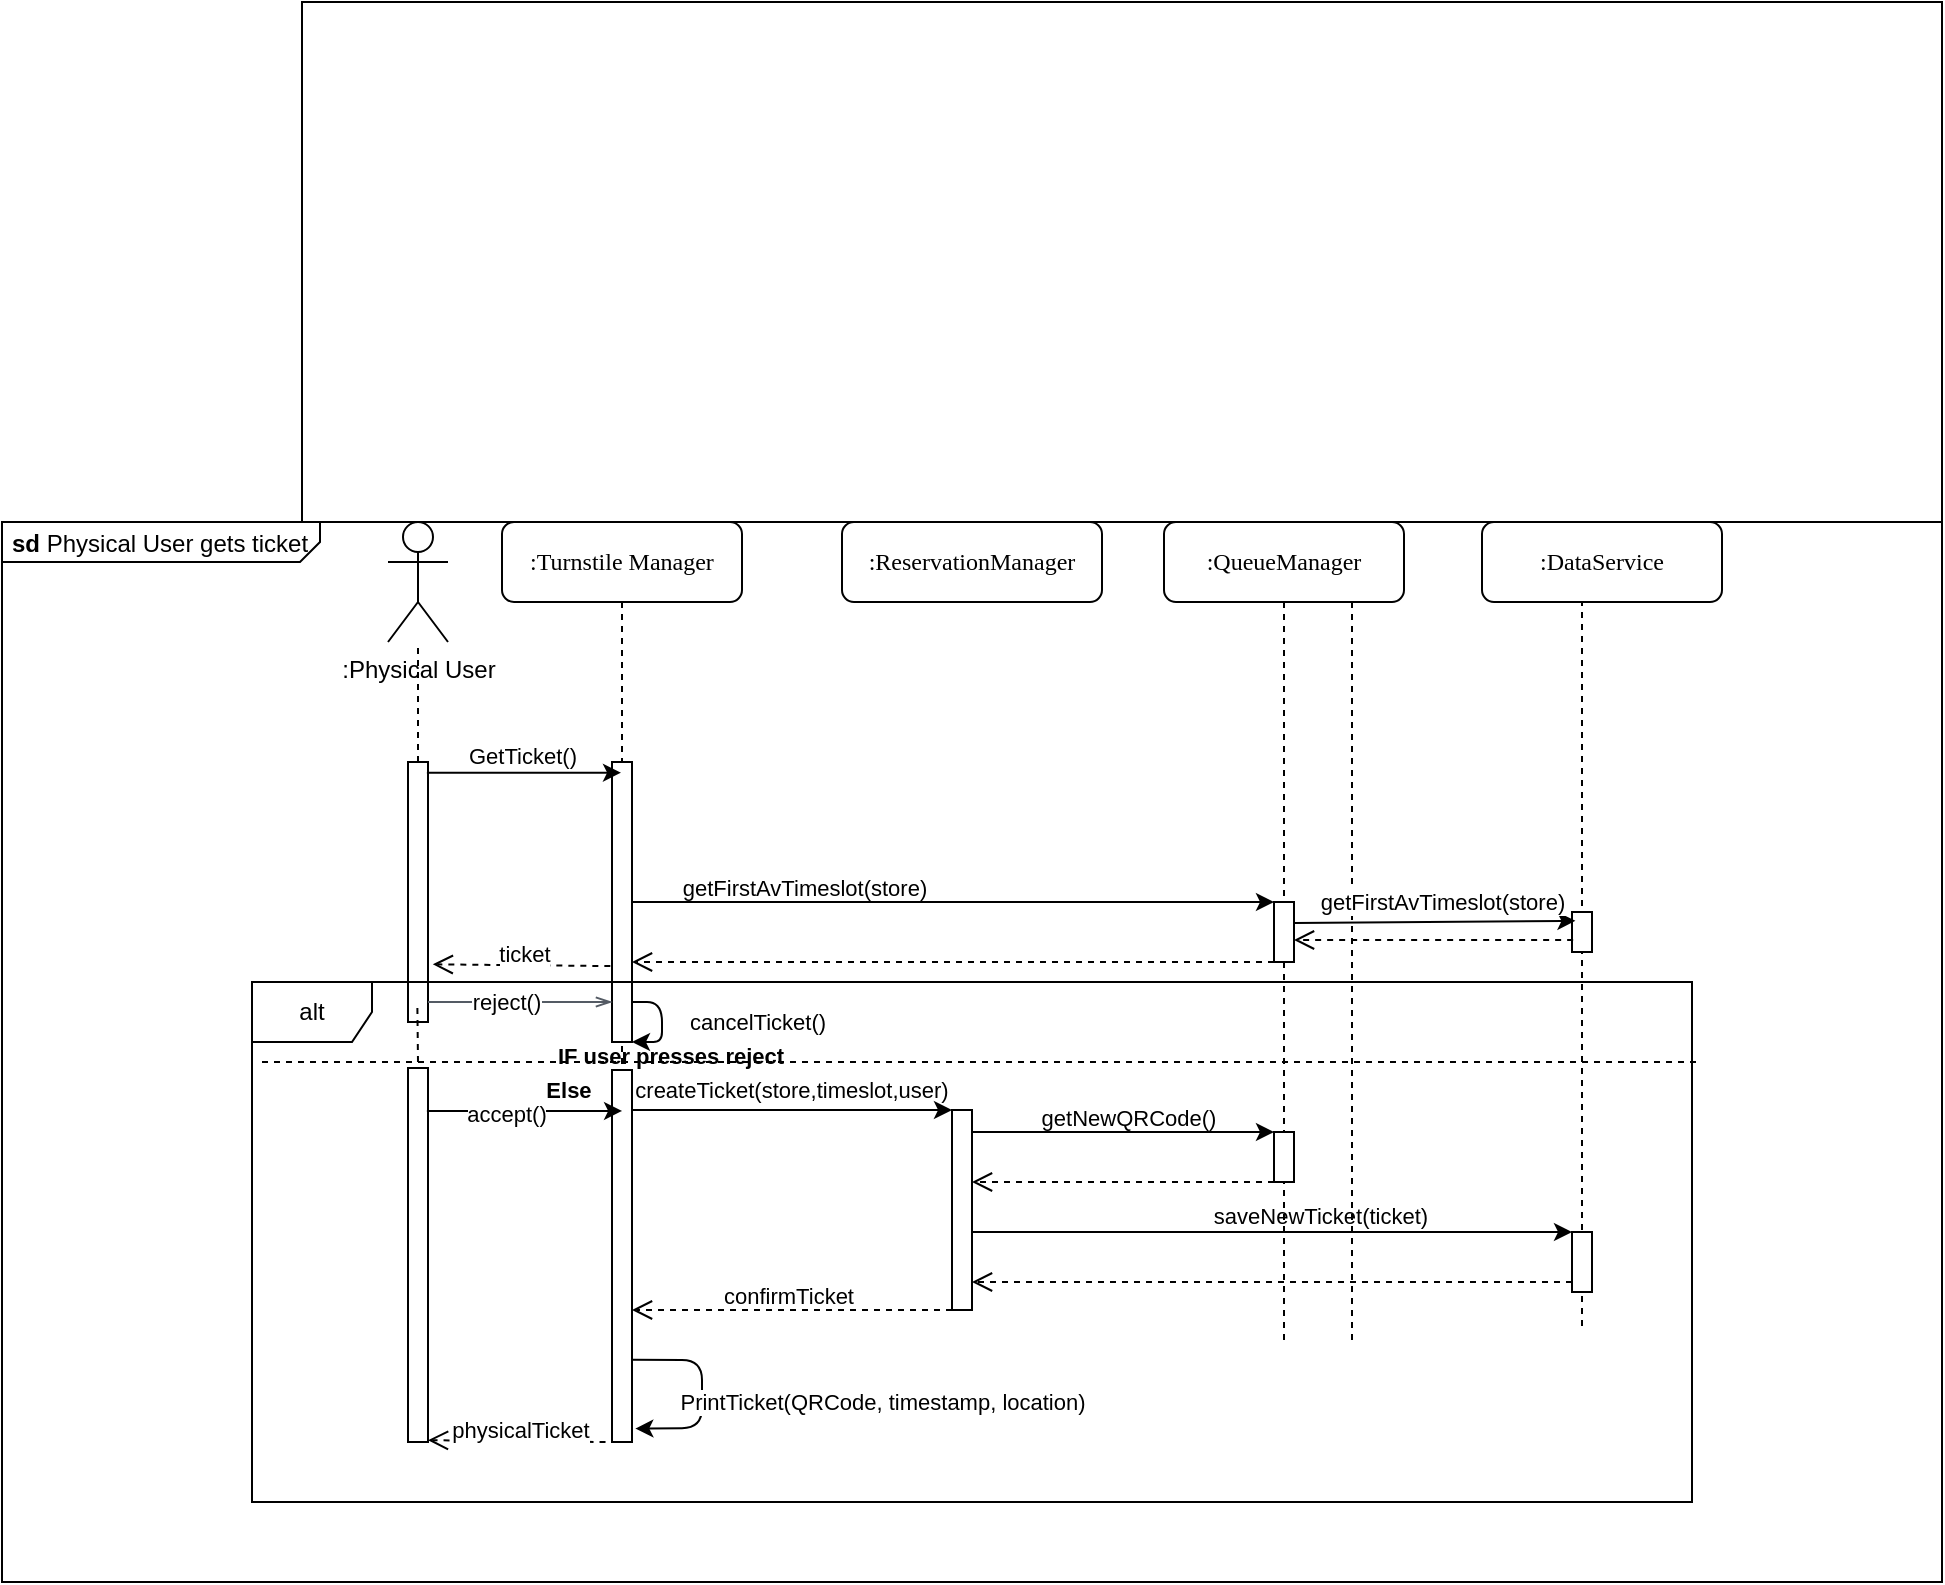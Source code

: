 <mxfile version="14.0.1" type="device"><diagram id="LPraunm1OvQl-AGjlXTi" name="Page-1"><mxGraphModel dx="2272" dy="794" grid="1" gridSize="10" guides="1" tooltips="1" connect="1" arrows="1" fold="1" page="1" pageScale="1" pageWidth="850" pageHeight="1100" math="0" shadow="0"><root><mxCell id="0"/><mxCell id="1" parent="0"/><mxCell id="6FvKvETisUs8KKazvPUj-167" value="&lt;p style=&quot;margin: 0px ; margin-top: 4px ; margin-left: 5px ; text-align: left&quot;&gt;&lt;b&gt;sd&lt;/b&gt;  Physical User gets ticket&lt;/p&gt;" style="html=1;shape=mxgraph.sysml.package;overflow=fill;labelX=159.17;align=left;spacingLeft=5;verticalAlign=top;spacingTop=-3;" vertex="1" parent="1"><mxGeometry x="-400" y="830" width="970" height="530" as="geometry"/></mxCell><mxCell id="6FvKvETisUs8KKazvPUj-1" value=":ReservationManager" style="shape=umlLifeline;perimeter=lifelinePerimeter;whiteSpace=wrap;html=1;container=1;collapsible=0;recursiveResize=0;outlineConnect=0;rounded=1;shadow=0;comic=0;labelBackgroundColor=none;strokeWidth=1;fontFamily=Verdana;fontSize=12;align=center;" vertex="1" parent="1"><mxGeometry x="15" y="590" width="520" height="650" as="geometry"/></mxCell><mxCell id="6FvKvETisUs8KKazvPUj-2" value="" style="html=1;points=[];perimeter=orthogonalPerimeter;rounded=0;shadow=0;comic=0;labelBackgroundColor=none;strokeWidth=1;fontFamily=Verdana;fontSize=12;align=center;" vertex="1" parent="6FvKvETisUs8KKazvPUj-1"><mxGeometry x="60" y="534" width="10" height="100" as="geometry"/></mxCell><mxCell id="6FvKvETisUs8KKazvPUj-3" value=":QueueManager" style="shape=umlLifeline;perimeter=lifelinePerimeter;whiteSpace=wrap;html=1;container=1;collapsible=0;recursiveResize=0;outlineConnect=0;rounded=1;shadow=0;comic=0;labelBackgroundColor=none;strokeWidth=1;fontFamily=Verdana;fontSize=12;align=center;" vertex="1" parent="1"><mxGeometry x="181" y="590" width="120" height="650" as="geometry"/></mxCell><mxCell id="6FvKvETisUs8KKazvPUj-4" value="" style="html=1;points=[];perimeter=orthogonalPerimeter;rounded=0;shadow=0;comic=0;labelBackgroundColor=none;strokeWidth=1;fontFamily=Verdana;fontSize=12;align=center;" vertex="1" parent="6FvKvETisUs8KKazvPUj-3"><mxGeometry x="55" y="430" width="10" height="30" as="geometry"/></mxCell><mxCell id="6FvKvETisUs8KKazvPUj-5" value="" style="html=1;points=[];perimeter=orthogonalPerimeter;rounded=0;shadow=0;comic=0;labelBackgroundColor=none;strokeWidth=1;fontFamily=Verdana;fontSize=12;align=center;" vertex="1" parent="6FvKvETisUs8KKazvPUj-3"><mxGeometry x="55" y="545" width="10" height="25" as="geometry"/></mxCell><mxCell id="6FvKvETisUs8KKazvPUj-13" value=":DataService" style="shape=umlLifeline;perimeter=lifelinePerimeter;whiteSpace=wrap;html=1;container=1;collapsible=0;recursiveResize=0;outlineConnect=0;rounded=1;shadow=0;comic=0;labelBackgroundColor=none;strokeWidth=1;fontFamily=Verdana;fontSize=12;align=center;" vertex="1" parent="1"><mxGeometry x="340" y="595" width="100" height="640" as="geometry"/></mxCell><mxCell id="6FvKvETisUs8KKazvPUj-15" value="" style="html=1;points=[];perimeter=orthogonalPerimeter;rounded=0;shadow=0;comic=0;labelBackgroundColor=none;strokeWidth=1;fontFamily=Verdana;fontSize=12;align=center;" vertex="1" parent="6FvKvETisUs8KKazvPUj-13"><mxGeometry x="45" y="430" width="10" height="20" as="geometry"/></mxCell><mxCell id="6FvKvETisUs8KKazvPUj-16" value=":Turnstile Manager" style="shape=umlLifeline;perimeter=lifelinePerimeter;whiteSpace=wrap;html=1;container=1;collapsible=0;recursiveResize=0;outlineConnect=0;rounded=1;shadow=0;comic=0;labelBackgroundColor=none;strokeWidth=1;fontFamily=Verdana;fontSize=12;align=center;size=40;" vertex="1" parent="1"><mxGeometry x="-130" y="590" width="80" height="700" as="geometry"/></mxCell><mxCell id="6FvKvETisUs8KKazvPUj-18" value="" style="html=1;points=[];perimeter=orthogonalPerimeter;rounded=0;shadow=0;comic=0;labelBackgroundColor=none;strokeWidth=1;fontFamily=Verdana;fontSize=12;align=center;" vertex="1" parent="6FvKvETisUs8KKazvPUj-16"><mxGeometry x="35" y="360" width="10" height="140" as="geometry"/></mxCell><mxCell id="6FvKvETisUs8KKazvPUj-19" value="" style="html=1;points=[];perimeter=orthogonalPerimeter;rounded=0;shadow=0;comic=0;labelBackgroundColor=none;strokeWidth=1;fontFamily=Verdana;fontSize=12;align=center;" vertex="1" parent="6FvKvETisUs8KKazvPUj-16"><mxGeometry x="35" y="514" width="10" height="120" as="geometry"/></mxCell><mxCell id="6FvKvETisUs8KKazvPUj-20" value="" style="endArrow=classic;html=1;" edge="1" parent="6FvKvETisUs8KKazvPUj-16"><mxGeometry width="50" height="50" relative="1" as="geometry"><mxPoint x="45" y="480" as="sourcePoint"/><mxPoint x="45" y="500" as="targetPoint"/><Array as="points"><mxPoint x="60" y="480"/><mxPoint x="60" y="500"/></Array></mxGeometry></mxCell><mxCell id="6FvKvETisUs8KKazvPUj-158" value="" style="rounded=0;whiteSpace=wrap;html=1;" vertex="1" parent="6FvKvETisUs8KKazvPUj-16"><mxGeometry x="35" y="514" width="10" height="186" as="geometry"/></mxCell><mxCell id="6FvKvETisUs8KKazvPUj-161" value="" style="endArrow=classic;html=1;exitX=1.005;exitY=0.779;exitDx=0;exitDy=0;exitPerimeter=0;entryX=1.167;entryY=0.964;entryDx=0;entryDy=0;entryPerimeter=0;" edge="1" parent="6FvKvETisUs8KKazvPUj-16" source="6FvKvETisUs8KKazvPUj-158" target="6FvKvETisUs8KKazvPUj-158"><mxGeometry width="50" height="50" relative="1" as="geometry"><mxPoint x="60" y="710" as="sourcePoint"/><mxPoint x="110" y="660" as="targetPoint"/><Array as="points"><mxPoint x="80" y="659"/><mxPoint x="80" y="693"/></Array></mxGeometry></mxCell><mxCell id="6FvKvETisUs8KKazvPUj-162" value="PrintTicket(QRCode, timestamp, location)" style="edgeLabel;html=1;align=center;verticalAlign=middle;resizable=0;points=[];" vertex="1" connectable="0" parent="6FvKvETisUs8KKazvPUj-161"><mxGeometry x="-0.108" relative="1" as="geometry"><mxPoint x="90" y="10.37" as="offset"/></mxGeometry></mxCell><mxCell id="6FvKvETisUs8KKazvPUj-37" style="edgeStyle=orthogonalEdgeStyle;rounded=0;orthogonalLoop=1;jettySize=auto;html=1;fontSize=11;" edge="1" parent="1" source="6FvKvETisUs8KKazvPUj-18" target="6FvKvETisUs8KKazvPUj-4"><mxGeometry relative="1" as="geometry"><mxPoint x="70" y="1020" as="sourcePoint"/><Array as="points"><mxPoint x="160" y="1020"/><mxPoint x="160" y="1020"/></Array></mxGeometry></mxCell><mxCell id="6FvKvETisUs8KKazvPUj-38" value="getFirstAvTimeslot(store)" style="edgeLabel;html=1;align=center;verticalAlign=middle;resizable=0;points=[];fontSize=11;labelBackgroundColor=none;" vertex="1" connectable="0" parent="6FvKvETisUs8KKazvPUj-37"><mxGeometry x="0.132" y="-1" relative="1" as="geometry"><mxPoint x="-95.83" y="-8" as="offset"/></mxGeometry></mxCell><mxCell id="6FvKvETisUs8KKazvPUj-39" value="" style="html=1;verticalAlign=bottom;endArrow=open;dashed=1;endSize=8;fontSize=11;" edge="1" parent="1" source="6FvKvETisUs8KKazvPUj-4" target="6FvKvETisUs8KKazvPUj-18"><mxGeometry relative="1" as="geometry"><mxPoint x="235.0" y="1040" as="sourcePoint"/><mxPoint x="70" y="1050" as="targetPoint"/><Array as="points"><mxPoint x="165" y="1050"/></Array></mxGeometry></mxCell><mxCell id="6FvKvETisUs8KKazvPUj-40" value="IF user presses reject" style="text;html=1;strokeColor=none;fillColor=none;align=center;verticalAlign=middle;whiteSpace=wrap;rounded=0;labelBackgroundColor=none;fontStyle=1;fontSize=11;" vertex="1" parent="1"><mxGeometry x="-131" y="1090" width="131" height="13" as="geometry"/></mxCell><mxCell id="6FvKvETisUs8KKazvPUj-41" value="" style="endArrow=none;dashed=1;html=1;fontSize=11;" edge="1" parent="1"><mxGeometry width="50" height="50" relative="1" as="geometry"><mxPoint x="-270" y="1100" as="sourcePoint"/><mxPoint x="450" y="1100" as="targetPoint"/></mxGeometry></mxCell><mxCell id="6FvKvETisUs8KKazvPUj-42" value="Else" style="text;html=1;strokeColor=none;fillColor=none;align=center;verticalAlign=middle;whiteSpace=wrap;rounded=0;labelBackgroundColor=none;fontStyle=1;fontSize=11;" vertex="1" parent="1"><mxGeometry x="-130" y="1107" width="27" height="13" as="geometry"/></mxCell><mxCell id="6FvKvETisUs8KKazvPUj-43" style="edgeStyle=orthogonalEdgeStyle;rounded=0;orthogonalLoop=1;jettySize=auto;html=1;fontSize=11;" edge="1" parent="1" source="6FvKvETisUs8KKazvPUj-2" target="6FvKvETisUs8KKazvPUj-5"><mxGeometry relative="1" as="geometry"><Array as="points"><mxPoint x="150" y="1135"/><mxPoint x="150" y="1135"/></Array></mxGeometry></mxCell><mxCell id="6FvKvETisUs8KKazvPUj-44" value="getNewQRCode()" style="edgeLabel;html=1;align=center;verticalAlign=middle;resizable=0;points=[];fontSize=11;labelBackgroundColor=none;" vertex="1" connectable="0" parent="6FvKvETisUs8KKazvPUj-43"><mxGeometry x="0.131" y="-1" relative="1" as="geometry"><mxPoint x="-8.14" y="-8.53" as="offset"/></mxGeometry></mxCell><mxCell id="6FvKvETisUs8KKazvPUj-45" value="" style="html=1;verticalAlign=bottom;endArrow=open;dashed=1;endSize=8;fontSize=11;" edge="1" parent="1" source="6FvKvETisUs8KKazvPUj-5" target="6FvKvETisUs8KKazvPUj-2"><mxGeometry relative="1" as="geometry"><mxPoint x="225" y="1150" as="sourcePoint"/><mxPoint x="90" y="1150" as="targetPoint"/><Array as="points"><mxPoint x="190" y="1160"/></Array></mxGeometry></mxCell><mxCell id="6FvKvETisUs8KKazvPUj-46" value="" style="html=1;points=[];perimeter=orthogonalPerimeter;rounded=0;shadow=0;comic=0;labelBackgroundColor=none;strokeWidth=1;fontFamily=Verdana;fontSize=12;align=center;" vertex="1" parent="1"><mxGeometry x="385" y="1185" width="10" height="30" as="geometry"/></mxCell><mxCell id="6FvKvETisUs8KKazvPUj-47" style="edgeStyle=orthogonalEdgeStyle;rounded=0;orthogonalLoop=1;jettySize=auto;html=1;fontSize=10;" edge="1" parent="1" source="6FvKvETisUs8KKazvPUj-2" target="6FvKvETisUs8KKazvPUj-46"><mxGeometry relative="1" as="geometry"><Array as="points"><mxPoint x="170" y="1185"/><mxPoint x="170" y="1185"/></Array></mxGeometry></mxCell><mxCell id="6FvKvETisUs8KKazvPUj-48" value="saveNewTicket(ticket)" style="edgeLabel;html=1;align=center;verticalAlign=middle;resizable=0;points=[];fontSize=11;labelBackgroundColor=none;" vertex="1" connectable="0" parent="6FvKvETisUs8KKazvPUj-47"><mxGeometry x="-0.118" y="-3" relative="1" as="geometry"><mxPoint x="41" y="-11" as="offset"/></mxGeometry></mxCell><mxCell id="6FvKvETisUs8KKazvPUj-49" value="" style="html=1;verticalAlign=bottom;endArrow=open;dashed=1;endSize=8;fontSize=11;" edge="1" parent="1" source="6FvKvETisUs8KKazvPUj-46" target="6FvKvETisUs8KKazvPUj-2"><mxGeometry relative="1" as="geometry"><mxPoint x="285" y="1210" as="sourcePoint"/><mxPoint x="150" y="1210" as="targetPoint"/><Array as="points"><mxPoint x="250" y="1210"/></Array></mxGeometry></mxCell><mxCell id="6FvKvETisUs8KKazvPUj-50" value="" style="html=1;verticalAlign=bottom;endArrow=open;dashed=1;endSize=8;fontSize=11;" edge="1" parent="1" source="6FvKvETisUs8KKazvPUj-2" target="6FvKvETisUs8KKazvPUj-19"><mxGeometry relative="1" as="geometry"><mxPoint x="60.0" y="1224" as="sourcePoint"/><mxPoint x="-75" y="1224" as="targetPoint"/><Array as="points"><mxPoint x="30" y="1224"/></Array></mxGeometry></mxCell><mxCell id="6FvKvETisUs8KKazvPUj-51" value="confirmTicket" style="edgeLabel;html=1;align=center;verticalAlign=middle;resizable=0;points=[];fontSize=11;labelBackgroundColor=none;" vertex="1" connectable="0" parent="6FvKvETisUs8KKazvPUj-50"><mxGeometry x="0.076" y="2" relative="1" as="geometry"><mxPoint x="4" y="-9" as="offset"/></mxGeometry></mxCell><mxCell id="6FvKvETisUs8KKazvPUj-55" value="&lt;font style=&quot;font-size: 11px&quot;&gt;cancelTicket()&lt;/font&gt;" style="text;html=1;strokeColor=none;fillColor=none;align=center;verticalAlign=middle;whiteSpace=wrap;rounded=0;" vertex="1" parent="1"><mxGeometry x="-57" y="1070" width="70" height="20" as="geometry"/></mxCell><mxCell id="6FvKvETisUs8KKazvPUj-56" value="" style="endArrow=classic;html=1;" edge="1" parent="1" source="6FvKvETisUs8KKazvPUj-19" target="6FvKvETisUs8KKazvPUj-2"><mxGeometry width="50" height="50" relative="1" as="geometry"><mxPoint x="120" y="1170" as="sourcePoint"/><mxPoint x="170" y="1120" as="targetPoint"/><Array as="points"><mxPoint x="-10" y="1124"/></Array></mxGeometry></mxCell><mxCell id="6FvKvETisUs8KKazvPUj-57" value="&lt;font style=&quot;font-size: 11px&quot;&gt;createTicket(store,timeslot,user)&lt;/font&gt;" style="text;html=1;strokeColor=none;fillColor=none;align=center;verticalAlign=middle;whiteSpace=wrap;rounded=0;" vertex="1" parent="1"><mxGeometry x="-75" y="1110" width="140" height="7" as="geometry"/></mxCell><mxCell id="6FvKvETisUs8KKazvPUj-124" value="" style="html=1;verticalAlign=bottom;endArrow=open;dashed=1;endSize=8;fontSize=11;exitX=0.057;exitY=0.7;exitDx=0;exitDy=0;exitPerimeter=0;" edge="1" parent="1" source="6FvKvETisUs8KKazvPUj-15" target="6FvKvETisUs8KKazvPUj-4"><mxGeometry relative="1" as="geometry"><mxPoint x="557" y="1045" as="sourcePoint"/><mxPoint x="250" y="1045" as="targetPoint"/><Array as="points"/></mxGeometry></mxCell><mxCell id="6FvKvETisUs8KKazvPUj-127" value="" style="endArrow=classic;html=1;exitX=1.014;exitY=0.352;exitDx=0;exitDy=0;exitPerimeter=0;entryX=0.171;entryY=0.221;entryDx=0;entryDy=0;entryPerimeter=0;" edge="1" parent="1" source="6FvKvETisUs8KKazvPUj-4" target="6FvKvETisUs8KKazvPUj-15"><mxGeometry width="50" height="50" relative="1" as="geometry"><mxPoint x="280" y="1010" as="sourcePoint"/><mxPoint x="380" y="1031" as="targetPoint"/></mxGeometry></mxCell><mxCell id="6FvKvETisUs8KKazvPUj-128" value="getFirstAvTimeslot(store)" style="edgeLabel;html=1;align=center;verticalAlign=middle;resizable=0;points=[];" vertex="1" connectable="0" parent="6FvKvETisUs8KKazvPUj-127"><mxGeometry x="-0.187" y="2" relative="1" as="geometry"><mxPoint x="16.74" y="-8.1" as="offset"/></mxGeometry></mxCell><mxCell id="6FvKvETisUs8KKazvPUj-129" value="&lt;span style=&quot;font-family: &amp;#34;verdana&amp;#34;&quot;&gt;:Turnstile Manager&lt;/span&gt;" style="rounded=1;whiteSpace=wrap;html=1;" vertex="1" parent="1"><mxGeometry x="-150" y="830" width="120" height="40" as="geometry"/></mxCell><mxCell id="6FvKvETisUs8KKazvPUj-131" value="&lt;span style=&quot;font-family: &amp;#34;verdana&amp;#34;&quot;&gt;:ReservationManager&lt;/span&gt;" style="rounded=1;whiteSpace=wrap;html=1;" vertex="1" parent="1"><mxGeometry x="20" y="830" width="130" height="40" as="geometry"/></mxCell><mxCell id="6FvKvETisUs8KKazvPUj-132" value="&lt;span style=&quot;font-family: &amp;#34;verdana&amp;#34;&quot;&gt;:QueueManager&lt;/span&gt;" style="rounded=1;whiteSpace=wrap;html=1;" vertex="1" parent="1"><mxGeometry x="181" y="830" width="120" height="40" as="geometry"/></mxCell><mxCell id="6FvKvETisUs8KKazvPUj-133" value="&lt;span style=&quot;font-family: &amp;#34;verdana&amp;#34;&quot;&gt;:DataService&lt;/span&gt;" style="rounded=1;whiteSpace=wrap;html=1;" vertex="1" parent="1"><mxGeometry x="340" y="830" width="120" height="40" as="geometry"/></mxCell><mxCell id="6FvKvETisUs8KKazvPUj-139" value=":Physical User" style="shape=umlActor;verticalLabelPosition=bottom;verticalAlign=top;html=1;outlineConnect=0;" vertex="1" parent="1"><mxGeometry x="-207" y="830" width="30" height="60" as="geometry"/></mxCell><mxCell id="6FvKvETisUs8KKazvPUj-140" value="" style="endArrow=none;dashed=1;html=1;" edge="1" parent="1" target="6FvKvETisUs8KKazvPUj-139"><mxGeometry width="50" height="50" relative="1" as="geometry"><mxPoint x="-192" y="950" as="sourcePoint"/><mxPoint x="-190" y="960" as="targetPoint"/></mxGeometry></mxCell><mxCell id="6FvKvETisUs8KKazvPUj-141" value="" style="rounded=0;whiteSpace=wrap;html=1;" vertex="1" parent="1"><mxGeometry x="-197" y="950" width="10" height="130" as="geometry"/></mxCell><mxCell id="6FvKvETisUs8KKazvPUj-123" value="alt" style="shape=umlFrame;whiteSpace=wrap;html=1;" vertex="1" parent="1"><mxGeometry x="-275" y="1060" width="720" height="260" as="geometry"/></mxCell><mxCell id="6FvKvETisUs8KKazvPUj-142" value="" style="endArrow=classic;html=1;exitX=0.945;exitY=0.041;exitDx=0;exitDy=0;exitPerimeter=0;" edge="1" parent="1" source="6FvKvETisUs8KKazvPUj-141" target="6FvKvETisUs8KKazvPUj-16"><mxGeometry width="50" height="50" relative="1" as="geometry"><mxPoint x="-210" y="1010" as="sourcePoint"/><mxPoint x="-160" y="960" as="targetPoint"/></mxGeometry></mxCell><mxCell id="6FvKvETisUs8KKazvPUj-143" value="GetTicket()" style="edgeLabel;html=1;align=center;verticalAlign=middle;resizable=0;points=[];" vertex="1" connectable="0" parent="6FvKvETisUs8KKazvPUj-142"><mxGeometry x="-0.417" relative="1" as="geometry"><mxPoint x="19.27" y="-8.2" as="offset"/></mxGeometry></mxCell><mxCell id="6FvKvETisUs8KKazvPUj-145" value="" style="html=1;verticalAlign=bottom;endArrow=open;dashed=1;endSize=8;fontSize=11;exitX=-0.083;exitY=0.729;exitDx=0;exitDy=0;exitPerimeter=0;entryX=1.24;entryY=0.778;entryDx=0;entryDy=0;entryPerimeter=0;" edge="1" parent="1" source="6FvKvETisUs8KKazvPUj-18" target="6FvKvETisUs8KKazvPUj-141"><mxGeometry relative="1" as="geometry"><mxPoint x="-207.0" y="1000" as="sourcePoint"/><mxPoint x="-170" y="1040" as="targetPoint"/><Array as="points"/></mxGeometry></mxCell><mxCell id="6FvKvETisUs8KKazvPUj-146" value="ticket" style="edgeLabel;html=1;align=center;verticalAlign=middle;resizable=0;points=[];" vertex="1" connectable="0" parent="6FvKvETisUs8KKazvPUj-145"><mxGeometry x="0.256" relative="1" as="geometry"><mxPoint x="13.06" y="-5.77" as="offset"/></mxGeometry></mxCell><mxCell id="6FvKvETisUs8KKazvPUj-153" value="" style="edgeStyle=orthogonalEdgeStyle;html=1;endArrow=openThin;elbow=vertical;startArrow=none;endFill=0;strokeColor=#545B64;rounded=0;" edge="1" parent="1" target="6FvKvETisUs8KKazvPUj-18"><mxGeometry width="100" relative="1" as="geometry"><mxPoint x="-187" y="1070" as="sourcePoint"/><mxPoint x="-230" y="1010" as="targetPoint"/><Array as="points"><mxPoint x="-120" y="1070"/><mxPoint x="-120" y="1070"/></Array></mxGeometry></mxCell><mxCell id="6FvKvETisUs8KKazvPUj-154" value="reject()" style="edgeLabel;html=1;align=center;verticalAlign=middle;resizable=0;points=[];" vertex="1" connectable="0" parent="6FvKvETisUs8KKazvPUj-153"><mxGeometry x="-0.148" relative="1" as="geometry"><mxPoint as="offset"/></mxGeometry></mxCell><mxCell id="6FvKvETisUs8KKazvPUj-155" value="" style="endArrow=none;dashed=1;html=1;" edge="1" parent="1"><mxGeometry width="50" height="50" relative="1" as="geometry"><mxPoint x="-192" y="1100" as="sourcePoint"/><mxPoint x="-192.34" y="1070" as="targetPoint"/></mxGeometry></mxCell><mxCell id="6FvKvETisUs8KKazvPUj-157" value="" style="rounded=0;whiteSpace=wrap;html=1;" vertex="1" parent="1"><mxGeometry x="-197" y="1103" width="10" height="187" as="geometry"/></mxCell><mxCell id="6FvKvETisUs8KKazvPUj-163" value="" style="endArrow=classic;html=1;exitX=0.945;exitY=0.115;exitDx=0;exitDy=0;exitPerimeter=0;entryX=0.257;entryY=0.248;entryDx=0;entryDy=0;entryPerimeter=0;" edge="1" parent="1" source="6FvKvETisUs8KKazvPUj-157" target="6FvKvETisUs8KKazvPUj-123"><mxGeometry width="50" height="50" relative="1" as="geometry"><mxPoint x="-180" y="1190" as="sourcePoint"/><mxPoint x="-130" y="1140" as="targetPoint"/></mxGeometry></mxCell><mxCell id="6FvKvETisUs8KKazvPUj-164" value="accept()" style="edgeLabel;html=1;align=center;verticalAlign=middle;resizable=0;points=[];" vertex="1" connectable="0" parent="6FvKvETisUs8KKazvPUj-163"><mxGeometry x="-0.194" y="-1" relative="1" as="geometry"><mxPoint as="offset"/></mxGeometry></mxCell><mxCell id="6FvKvETisUs8KKazvPUj-165" value="" style="html=1;verticalAlign=bottom;endArrow=open;dashed=1;endSize=8;fontSize=11;exitX=-0.083;exitY=0.729;exitDx=0;exitDy=0;exitPerimeter=0;entryX=1.24;entryY=0.778;entryDx=0;entryDy=0;entryPerimeter=0;" edge="1" parent="1"><mxGeometry relative="1" as="geometry"><mxPoint x="-98.23" y="1290" as="sourcePoint"/><mxPoint x="-187.0" y="1289.08" as="targetPoint"/><Array as="points"/></mxGeometry></mxCell><mxCell id="6FvKvETisUs8KKazvPUj-166" value="physicalTicket" style="edgeLabel;html=1;align=center;verticalAlign=middle;resizable=0;points=[];" vertex="1" connectable="0" parent="6FvKvETisUs8KKazvPUj-165"><mxGeometry x="0.256" relative="1" as="geometry"><mxPoint x="13.06" y="-5.77" as="offset"/></mxGeometry></mxCell><mxCell id="6FvKvETisUs8KKazvPUj-170" value="" style="rounded=0;whiteSpace=wrap;html=1;" vertex="1" parent="1"><mxGeometry x="-250" y="570" width="820" height="260" as="geometry"/></mxCell></root></mxGraphModel></diagram></mxfile>
